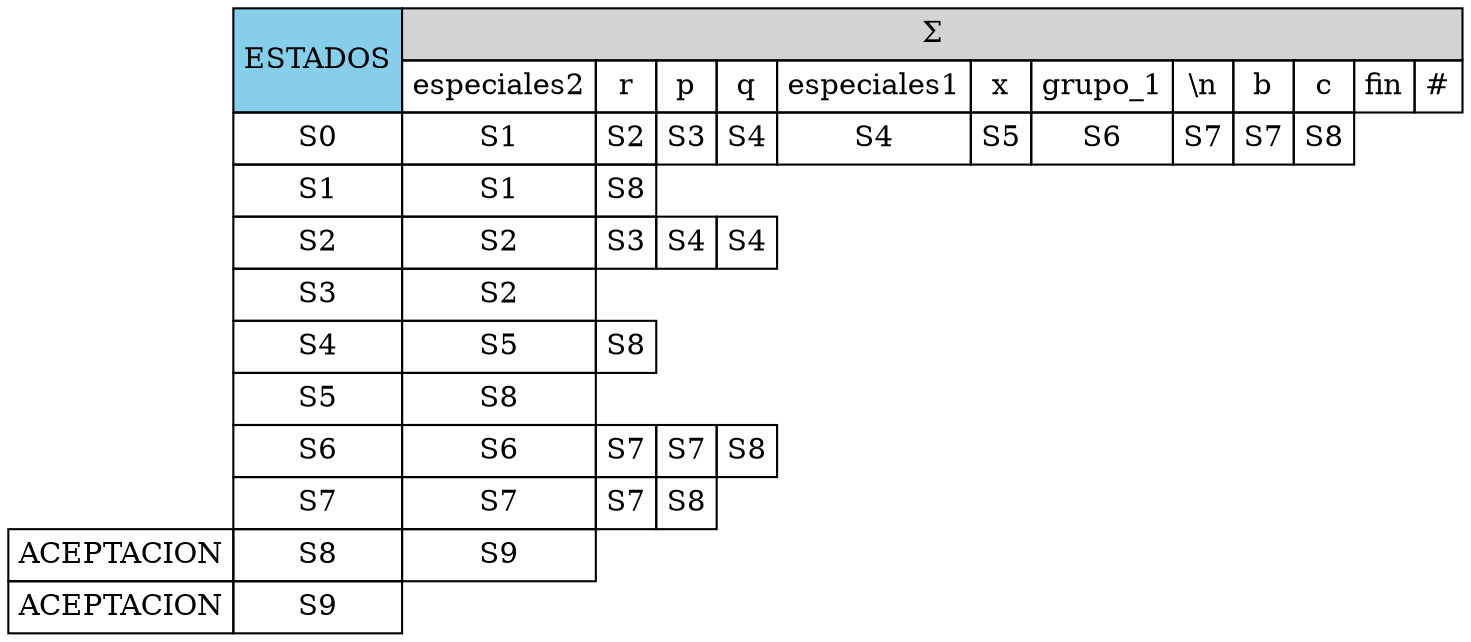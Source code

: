 digraph html { 
abc [shape=none, margin=0, label=< 
<TABLE BORDER="0" CELLBORDER="1" CELLSPACING="0" CELLPADDING="4">
<TR>
<TD BORDER="0"></TD>
<TD COLSPAN = "1" ROWSPAN = "2" BGCOLOR="skyblue">ESTADOS</TD>
<TD COLSPAN="1000" BGCOLOR="lightgrey">Σ</TD>
</TR>
<TR>
<TD BORDER="0"></TD>
<TD>especiales2</TD>
<TD>r</TD>
<TD>p</TD>
<TD>q</TD>
<TD>especiales1</TD>
<TD>x</TD>
<TD>grupo_1</TD>
<TD>\n</TD>
<TD>b</TD>
<TD>c</TD>
<TD>fin</TD>
<TD>#</TD>
</TR>
<TR>
<TD BORDER = "0"></TD>
<TD>S0</TD>
<TD>S1</TD>
<TD>S2</TD>
<TD>S3</TD>
<TD>S4</TD>
<TD>S4</TD>
<TD>S5</TD>
<TD>S6</TD>
<TD>S7</TD>
<TD>S7</TD>
<TD>S8</TD>
</TR>
<TR>
<TD BORDER = "0"></TD>
<TD>S1</TD>
<TD>S1</TD>
<TD>S8</TD>
</TR>
<TR>
<TD BORDER = "0"></TD>
<TD>S2</TD>
<TD>S2</TD>
<TD>S3</TD>
<TD>S4</TD>
<TD>S4</TD>
</TR>
<TR>
<TD BORDER = "0"></TD>
<TD>S3</TD>
<TD>S2</TD>
</TR>
<TR>
<TD BORDER = "0"></TD>
<TD>S4</TD>
<TD>S5</TD>
<TD>S8</TD>
</TR>
<TR>
<TD BORDER = "0"></TD>
<TD>S5</TD>
<TD>S8</TD>
</TR>
<TR>
<TD BORDER = "0"></TD>
<TD>S6</TD>
<TD>S6</TD>
<TD>S7</TD>
<TD>S7</TD>
<TD>S8</TD>
</TR>
<TR>
<TD BORDER = "0"></TD>
<TD>S7</TD>
<TD>S7</TD>
<TD>S7</TD>
<TD>S8</TD>
</TR>
<TR>
<TD>ACEPTACION</TD>
<TD>S8</TD>
<TD>S9</TD>
</TR>
<TR>
<TD>ACEPTACION</TD>
<TD>S9</TD>
</TR>
    </TABLE>>];
}
